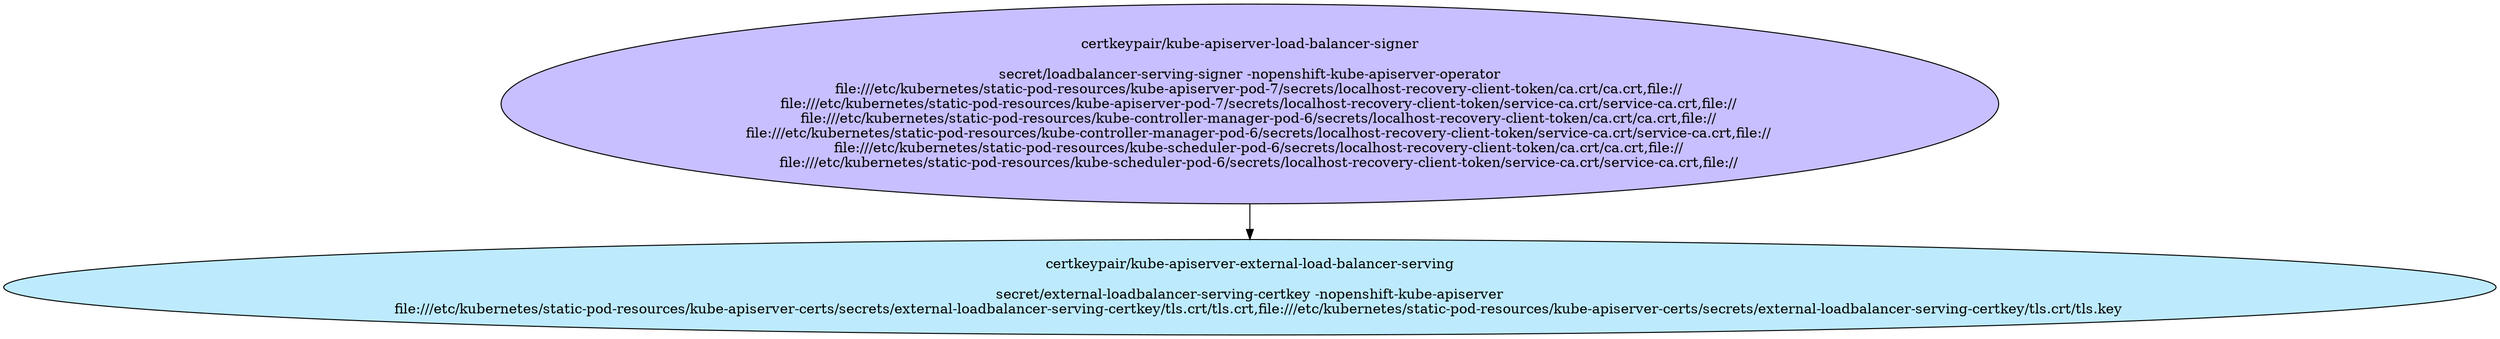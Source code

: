digraph "Local Certificate" {
  // Node definitions.
  2 [
    label="certkeypair/kube-apiserver-load-balancer-signer\n\nsecret/loadbalancer-serving-signer -nopenshift-kube-apiserver-operator\n    file:///etc/kubernetes/static-pod-resources/kube-apiserver-pod-7/secrets/localhost-recovery-client-token/ca.crt/ca.crt,file://\n    file:///etc/kubernetes/static-pod-resources/kube-apiserver-pod-7/secrets/localhost-recovery-client-token/service-ca.crt/service-ca.crt,file://\n    file:///etc/kubernetes/static-pod-resources/kube-controller-manager-pod-6/secrets/localhost-recovery-client-token/ca.crt/ca.crt,file://\n    file:///etc/kubernetes/static-pod-resources/kube-controller-manager-pod-6/secrets/localhost-recovery-client-token/service-ca.crt/service-ca.crt,file://\n    file:///etc/kubernetes/static-pod-resources/kube-scheduler-pod-6/secrets/localhost-recovery-client-token/ca.crt/ca.crt,file://\n    file:///etc/kubernetes/static-pod-resources/kube-scheduler-pod-6/secrets/localhost-recovery-client-token/service-ca.crt/service-ca.crt,file://\n"
    style=filled
    fillcolor="#c7bfff"
  ];
  4 [
    label="certkeypair/kube-apiserver-external-load-balancer-serving\n\nsecret/external-loadbalancer-serving-certkey -nopenshift-kube-apiserver\n    file:///etc/kubernetes/static-pod-resources/kube-apiserver-certs/secrets/external-loadbalancer-serving-certkey/tls.crt/tls.crt,file:///etc/kubernetes/static-pod-resources/kube-apiserver-certs/secrets/external-loadbalancer-serving-certkey/tls.crt/tls.key\n"
    style=filled
    fillcolor="#bdebfd"
  ];

  // Edge definitions.
  2 -> 4;
}